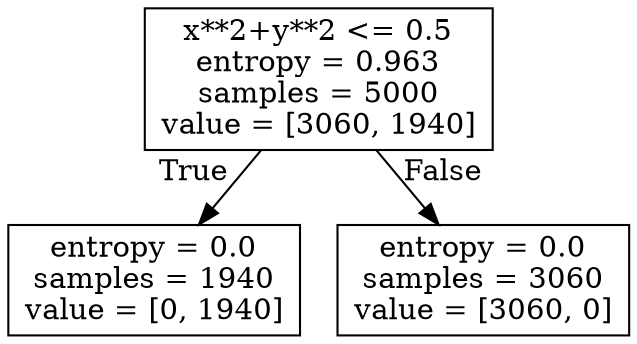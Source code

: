 digraph Tree {
node [shape=box] ;
0 [label="x**2+y**2 <= 0.5\nentropy = 0.963\nsamples = 5000\nvalue = [3060, 1940]"] ;
1 [label="entropy = 0.0\nsamples = 1940\nvalue = [0, 1940]"] ;
0 -> 1 [labeldistance=2.5, labelangle=45, headlabel="True"] ;
2 [label="entropy = 0.0\nsamples = 3060\nvalue = [3060, 0]"] ;
0 -> 2 [labeldistance=2.5, labelangle=-45, headlabel="False"] ;
}